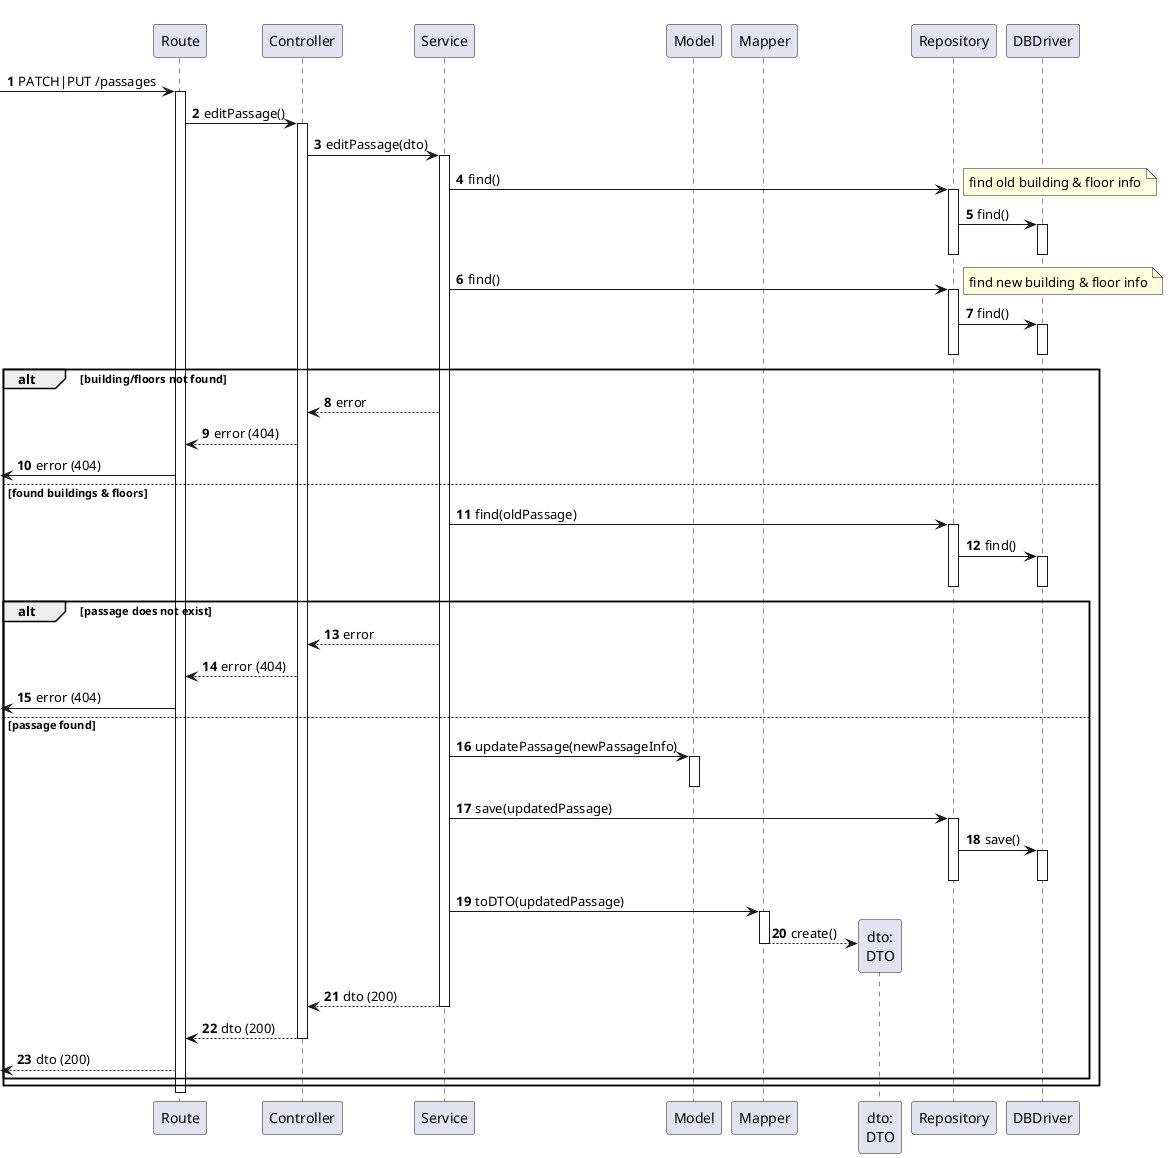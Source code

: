 @startuml
autonumber

participant "Route" as rt
participant "Controller" as ctrl
participant "Service" as svc
participant "Model" as model

participant "Mapper" as mapper
participant "dto:\nDTO" as dto

participant "Repository" as repo

participant "DBDriver" as db

[-> rt : PATCH|PUT /passages

activate rt
    rt -> ctrl : editPassage()

    activate ctrl
        ctrl -> svc : editPassage(dto)

        activate svc
            svc -> repo : find()
            note right : find old building & floor info
            activate repo
                repo -> db : find()
                activate db
                deactivate db
            deactivate repo

            svc -> repo : find()
            note right : find new building & floor info
            activate repo
                repo -> db : find()
                activate db
                deactivate db
            deactivate repo

            alt building/floors not found
                svc --> ctrl : error
                ctrl --> rt : error (404)
                [<- rt : error (404)
            else found buildings & floors

            svc -> repo : find(oldPassage)

            activate repo
                repo -> db : find()
                activate db
                deactivate db
            deactivate repo

            alt passage does not exist
                svc --> ctrl : error
                ctrl --> rt : error (404)
                [<- rt : error (404)
            else passage found


            svc -> model : updatePassage(newPassageInfo)
            activate model
            deactivate model

            svc -> repo : save(updatedPassage)
            activate repo
                repo -> db : save()
                activate db
                deactivate db
            deactivate repo

            svc -> mapper : toDTO(updatedPassage)
            activate mapper
                mapper --> dto **: create()
            deactivate mapper

            svc --> ctrl : dto (200)
        deactivate svc

        ctrl --> rt : dto (200)
    deactivate ctrl

    [<-- rt : dto (200)
    end
    end
deactivate rt

@enduml
